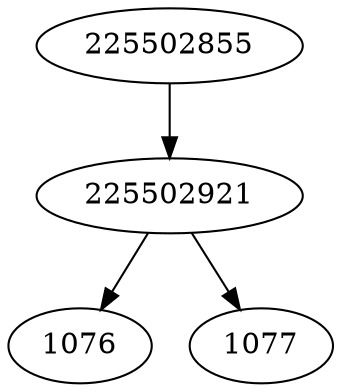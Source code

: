 strict digraph  {
225502921;
1076;
1077;
225502855;
225502921 -> 1076;
225502921 -> 1077;
225502855 -> 225502921;
}
